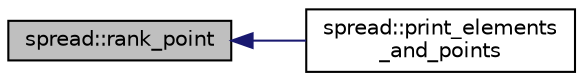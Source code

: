 digraph "spread::rank_point"
{
  edge [fontname="Helvetica",fontsize="10",labelfontname="Helvetica",labelfontsize="10"];
  node [fontname="Helvetica",fontsize="10",shape=record];
  rankdir="LR";
  Node2749 [label="spread::rank_point",height=0.2,width=0.4,color="black", fillcolor="grey75", style="filled", fontcolor="black"];
  Node2749 -> Node2750 [dir="back",color="midnightblue",fontsize="10",style="solid",fontname="Helvetica"];
  Node2750 [label="spread::print_elements\l_and_points",height=0.2,width=0.4,color="black", fillcolor="white", style="filled",URL="$da/dc1/classspread.html#a3ec36a9401c1fb7a63575c5cce5f1567"];
}
